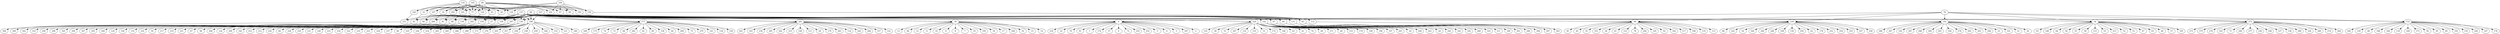 digraph G {
    137 -> 94;
    90 -> 94;
    107 -> 94;
    227 -> 94;
    116 -> 107;
    105 -> 107;
    89 -> 107;
    137 -> 49;
    90 -> 49;
    97 -> 49;
    227 -> 49;
    105 -> 97;
    89 -> 97;
    109 -> 97;
    137 -> 82;
    90 -> 82;
    32 -> 82;
    227 -> 82;
    105 -> 32;
    89 -> 32;
    116 -> 32;
    137 -> 87;
    90 -> 87;
    102 -> 87;
    227 -> 87;
    89 -> 102;
    109 -> 102;
    116 -> 102;
    137 -> 154;
    90 -> 154;
    83 -> 154;
    227 -> 154;
    116 -> 83;
    89 -> 83;
    105 -> 83;
    137 -> 65;
    90 -> 65;
    183 -> 65;
    227 -> 65;
    89 -> 183;
    105 -> 183;
    109 -> 183;
    137 -> 81;
    90 -> 81;
    205 -> 81;
    227 -> 81;
    89 -> 205;
    105 -> 205;
    116 -> 205;
    137 -> 27;
    90 -> 27;
    36 -> 27;
    227 -> 27;
    116 -> 36;
    105 -> 36;
    109 -> 36;
    137 -> 80;
    90 -> 80;
    161 -> 80;
    227 -> 80;
    116 -> 161;
    105 -> 161;
    89 -> 161;
    137 -> 131;
    90 -> 131;
    99 -> 131;
    227 -> 131;
    105 -> 99;
    109 -> 99;
    89 -> 99;
    137 -> 260;
    90 -> 260;
    25 -> 260;
    227 -> 260;
    105 -> 25;
    116 -> 25;
    89 -> 25;
    137 -> 159;
    90 -> 159;
    128 -> 159;
    227 -> 159;
    116 -> 128;
    109 -> 128;
    89 -> 128;
    137 -> 139;
    90 -> 139;
    77 -> 139;
    227 -> 139;
    116 -> 77;
    105 -> 77;
    89 -> 77;
    137 -> 112;
    90 -> 112;
    150 -> 112;
    227 -> 112;
    109 -> 150;
    105 -> 150;
    89 -> 150;
    137 -> 151;
    90 -> 151;
    144 -> 151;
    227 -> 151;
    116 -> 144;
    105 -> 144;
    89 -> 144;
    137 -> 202;
    90 -> 202;
    126 -> 202;
    227 -> 202;
    116 -> 126;
    105 -> 126;
    89 -> 126;
    152 -> 160;
    90 -> 152;
    76 -> 152;
    227 -> 152;
    152 -> 129;
    152 -> 48;
    152 -> 188;
    152 -> 166;
    152 -> 118;
    152 -> 169;
    152 -> 173;
    152 -> 50;
    152 -> 95;
    152 -> 85;
    152 -> 193;
    152 -> 135;
    152 -> 164;
    152 -> 147;
    152 -> 176;
    177 -> 158;
    90 -> 177;
    137 -> 177;
    227 -> 177;
    177 -> 44;
    177 -> 200;
    177 -> 75;
    177 -> 279;
    177 -> 141;
    177 -> 134;
    177 -> 156;
    177 -> 249;
    177 -> 175;
    177 -> 74;
    177 -> 73;
    177 -> 68;
    177 -> 282;
    177 -> 62;
    177 -> 60;
    34 -> 93;
    137 -> 34;
    76 -> 34;
    227 -> 34;
    34 -> 148;
    34 -> 64;
    34 -> 56;
    34 -> 55;
    34 -> 58;
    34 -> 115;
    34 -> 53;
    34 -> 213;
    34 -> 52;
    34 -> 51;
    34 -> 47;
    34 -> 63;
    34 -> 46;
    34 -> 57;
    34 -> 165;
    229 -> 146;
    137 -> 229;
    90 -> 229;
    227 -> 229;
    229 -> 43;
    229 -> 41;
    229 -> 70;
    229 -> 69;
    229 -> 271;
    229 -> 40;
    229 -> 153;
    229 -> 125;
    229 -> 38;
    229 -> 33;
    229 -> 247;
    229 -> 132;
    229 -> 155;
    229 -> 31;
    229 -> 172;
    96 -> 30;
    76 -> 96;
    90 -> 96;
    227 -> 96;
    96 -> 45;
    96 -> 35;
    96 -> 251;
    96 -> 28;
    96 -> 61;
    96 -> 123;
    96 -> 78;
    96 -> 204;
    96 -> 145;
    96 -> 92;
    96 -> 162;
    96 -> 117;
    96 -> 198;
    96 -> 119;
    96 -> 113;
    142 -> 24;
    137 -> 142;
    90 -> 142;
    227 -> 142;
    142 -> 245;
    142 -> 181;
    142 -> 185;
    142 -> 268;
    142 -> 103;
    142 -> 211;
    142 -> 189;
    142 -> 179;
    142 -> 190;
    142 -> 196;
    142 -> 197;
    142 -> 201;
    142 -> 29;
    142 -> 206;
    142 -> 243;
    207 -> 67;
    137 -> 207;
    90 -> 207;
    227 -> 207;
    207 -> 98;
    207 -> 208;
    207 -> 124;
    207 -> 209;
    207 -> 182;
    207 -> 253;
    207 -> 212;
    207 -> 120;
    207 -> 100;
    207 -> 110;
    207 -> 216;
    207 -> 59;
    207 -> 217;
    207 -> 219;
    207 -> 221;
    136 -> 222;
    137 -> 136;
    90 -> 136;
    227 -> 136;
    136 -> 210;
    136 -> 223;
    136 -> 224;
    136 -> 237;
    136 -> 86;
    136 -> 225;
    136 -> 226;
    136 -> 220;
    136 -> 66;
    136 -> 228;
    136 -> 230;
    136 -> 231;
    136 -> 140;
    136 -> 233;
    136 -> 234;
    239 -> 88;
    90 -> 239;
    227 -> 239;
    76 -> 239;
    239 -> 241;
    239 -> 54;
    239 -> 244;
    239 -> 246;
    239 -> 248;
    239 -> 108;
    239 -> 130;
    239 -> 250;
    239 -> 42;
    239 -> 178;
    239 -> 252;
    239 -> 254;
    239 -> 255;
    239 -> 167;
    239 -> 256;
    186 -> 257;
    90 -> 186;
    227 -> 186;
    137 -> 186;
    186 -> 258;
    186 -> 199;
    186 -> 259;
    186 -> 184;
    186 -> 133;
    186 -> 121;
    186 -> 180;
    186 -> 214;
    186 -> 263;
    186 -> 265;
    186 -> 266;
    186 -> 269;
    186 -> 171;
    186 -> 270;
    186 -> 203;
    272 -> 273;
    227 -> 272;
    76 -> 272;
    137 -> 272;
    272 -> 275;
    272 -> 276;
    272 -> 143;
    272 -> 71;
    272 -> 240;
    272 -> 277;
    272 -> 236;
    272 -> 106;
    272 -> 127;
    272 -> 138;
    272 -> 289;
    272 -> 104;
    272 -> 280;
    272 -> 274;
    272 -> 264;
    281 -> 26;
    137 -> 281;
    227 -> 281;
    90 -> 281;
    281 -> 170;
    281 -> 283;
    281 -> 114;
    281 -> 242;
    281 -> 284;
    281 -> 157;
    281 -> 122;
    281 -> 261;
    281 -> 163;
    281 -> 238;
    281 -> 285;
    281 -> 262;
    281 -> 215;
    281 -> 149;
    281 -> 111;
    191 -> 286;
    227 -> 191;
    90 -> 191;
    76 -> 191;
    191 -> 267;
    191 -> 192;
    191 -> 287;
    191 -> 288;
    191 -> 290;
    191 -> 291;
    191 -> 194;
    191 -> 278;
    191 -> 292;
    191 -> 293;
    191 -> 294;
    191 -> 23;
    191 -> 101;
    191 -> 21;
    191 -> 20;
    39 -> 19;
    227 -> 39;
    90 -> 39;
    137 -> 39;
    39 -> 195;
    39 -> 18;
    39 -> 17;
    39 -> 168;
    39 -> 16;
    39 -> 15;
    39 -> 14;
    39 -> 13;
    39 -> 84;
    39 -> 12;
    39 -> 11;
    39 -> 10;
    39 -> 9;
    39 -> 8;
    39 -> 7;
    6 -> 72;
    137 -> 6;
    90 -> 6;
    76 -> 6;
    6 -> 235;
    6 -> 232;
    6 -> 5;
    6 -> 4;
    6 -> 3;
    6 -> 187;
    6 -> 2;
    6 -> 218;
    6 -> 22;
    6 -> 79;
    6 -> 91;
    6 -> 1;
    6 -> 174;
    6 -> 37;
    6 -> 0;
    27 -> 295;
    49 -> 296;
    65 -> 297;
    80 -> 298;
    81 -> 299;
    82 -> 300;
    87 -> 301;
    94 -> 302;
    112 -> 303;
    131 -> 304;
    139 -> 305;
    151 -> 306;
    154 -> 307;
    159 -> 308;
    202 -> 309;
    260 -> 310;
}
